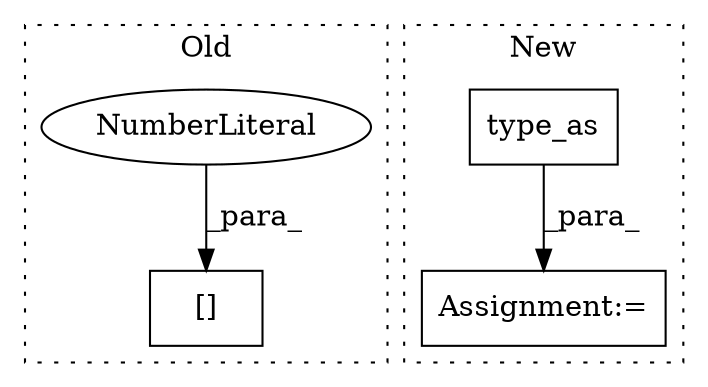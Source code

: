 digraph G {
subgraph cluster0 {
1 [label="[]" a="2" s="860,872" l="11,1" shape="box"];
4 [label="NumberLiteral" a="34" s="871" l="1" shape="ellipse"];
label = "Old";
style="dotted";
}
subgraph cluster1 {
2 [label="type_as" a="32" s="586,606" l="8,1" shape="box"];
3 [label="Assignment:=" a="7" s="625" l="1" shape="box"];
label = "New";
style="dotted";
}
2 -> 3 [label="_para_"];
4 -> 1 [label="_para_"];
}